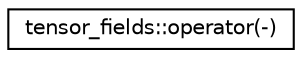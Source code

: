 digraph "Graphical Class Hierarchy"
{
 // LATEX_PDF_SIZE
  edge [fontname="Helvetica",fontsize="10",labelfontname="Helvetica",labelfontsize="10"];
  node [fontname="Helvetica",fontsize="10",shape=record];
  rankdir="LR";
  Node0 [label="tensor_fields::operator(-)",height=0.2,width=0.4,color="black", fillcolor="white", style="filled",URL="$interfacetensor__fields_1_1operator_07-_08.html",tooltip=" "];
}
